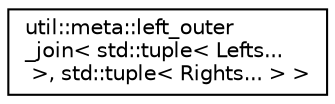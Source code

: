 digraph "Graphical Class Hierarchy"
{
 // LATEX_PDF_SIZE
  edge [fontname="Helvetica",fontsize="10",labelfontname="Helvetica",labelfontsize="10"];
  node [fontname="Helvetica",fontsize="10",shape=record];
  rankdir="LR";
  Node0 [label="util::meta::left_outer\l_join\< std::tuple\< Lefts...\l \>, std::tuple\< Rights... \> \>",height=0.2,width=0.4,color="black", fillcolor="white", style="filled",URL="$structutil_1_1meta_1_1left__outer__join_3_01std_1_1tuple_3_01_lefts_8_8_8_01_4_00_01std_1_1tuple_3_01_rights_8_8_8_01_4_01_4.html",tooltip="Performs a left outer join on two parameter pack types wrapped in tuple types (return types in lefts ..."];
}
